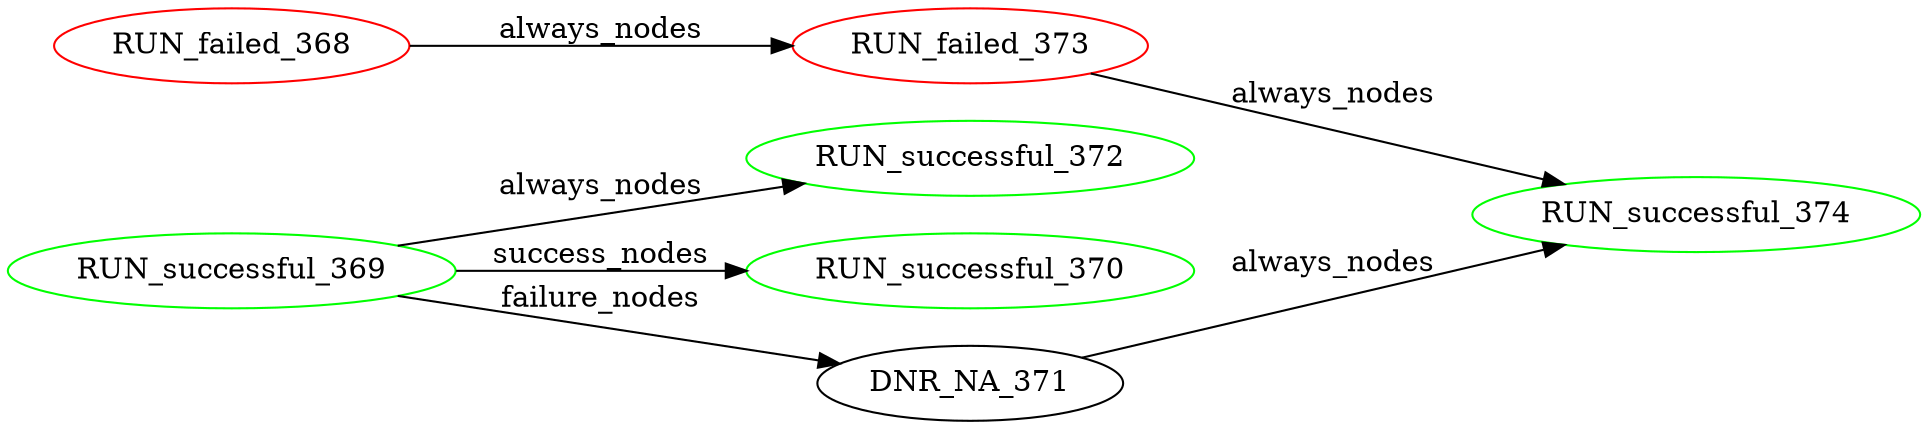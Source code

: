 
        digraph g {
        rankdir = LR
        RUN_successful_374 [color = green]
RUN_failed_373 [color = red]
RUN_successful_372 [color = green]
RUN_successful_370 [color = green]
DNR_NA_371 [color = black]
RUN_failed_368 [color = red]
RUN_successful_369 [color = green]
RUN_successful_369 -> RUN_successful_370 [ label="success_nodes" ];
RUN_successful_369 -> DNR_NA_371 [ label="failure_nodes" ];
RUN_failed_373 -> RUN_successful_374 [ label="always_nodes" ];
DNR_NA_371 -> RUN_successful_374 [ label="always_nodes" ];
RUN_failed_368 -> RUN_failed_373 [ label="always_nodes" ];
RUN_successful_369 -> RUN_successful_372 [ label="always_nodes" ];
}
